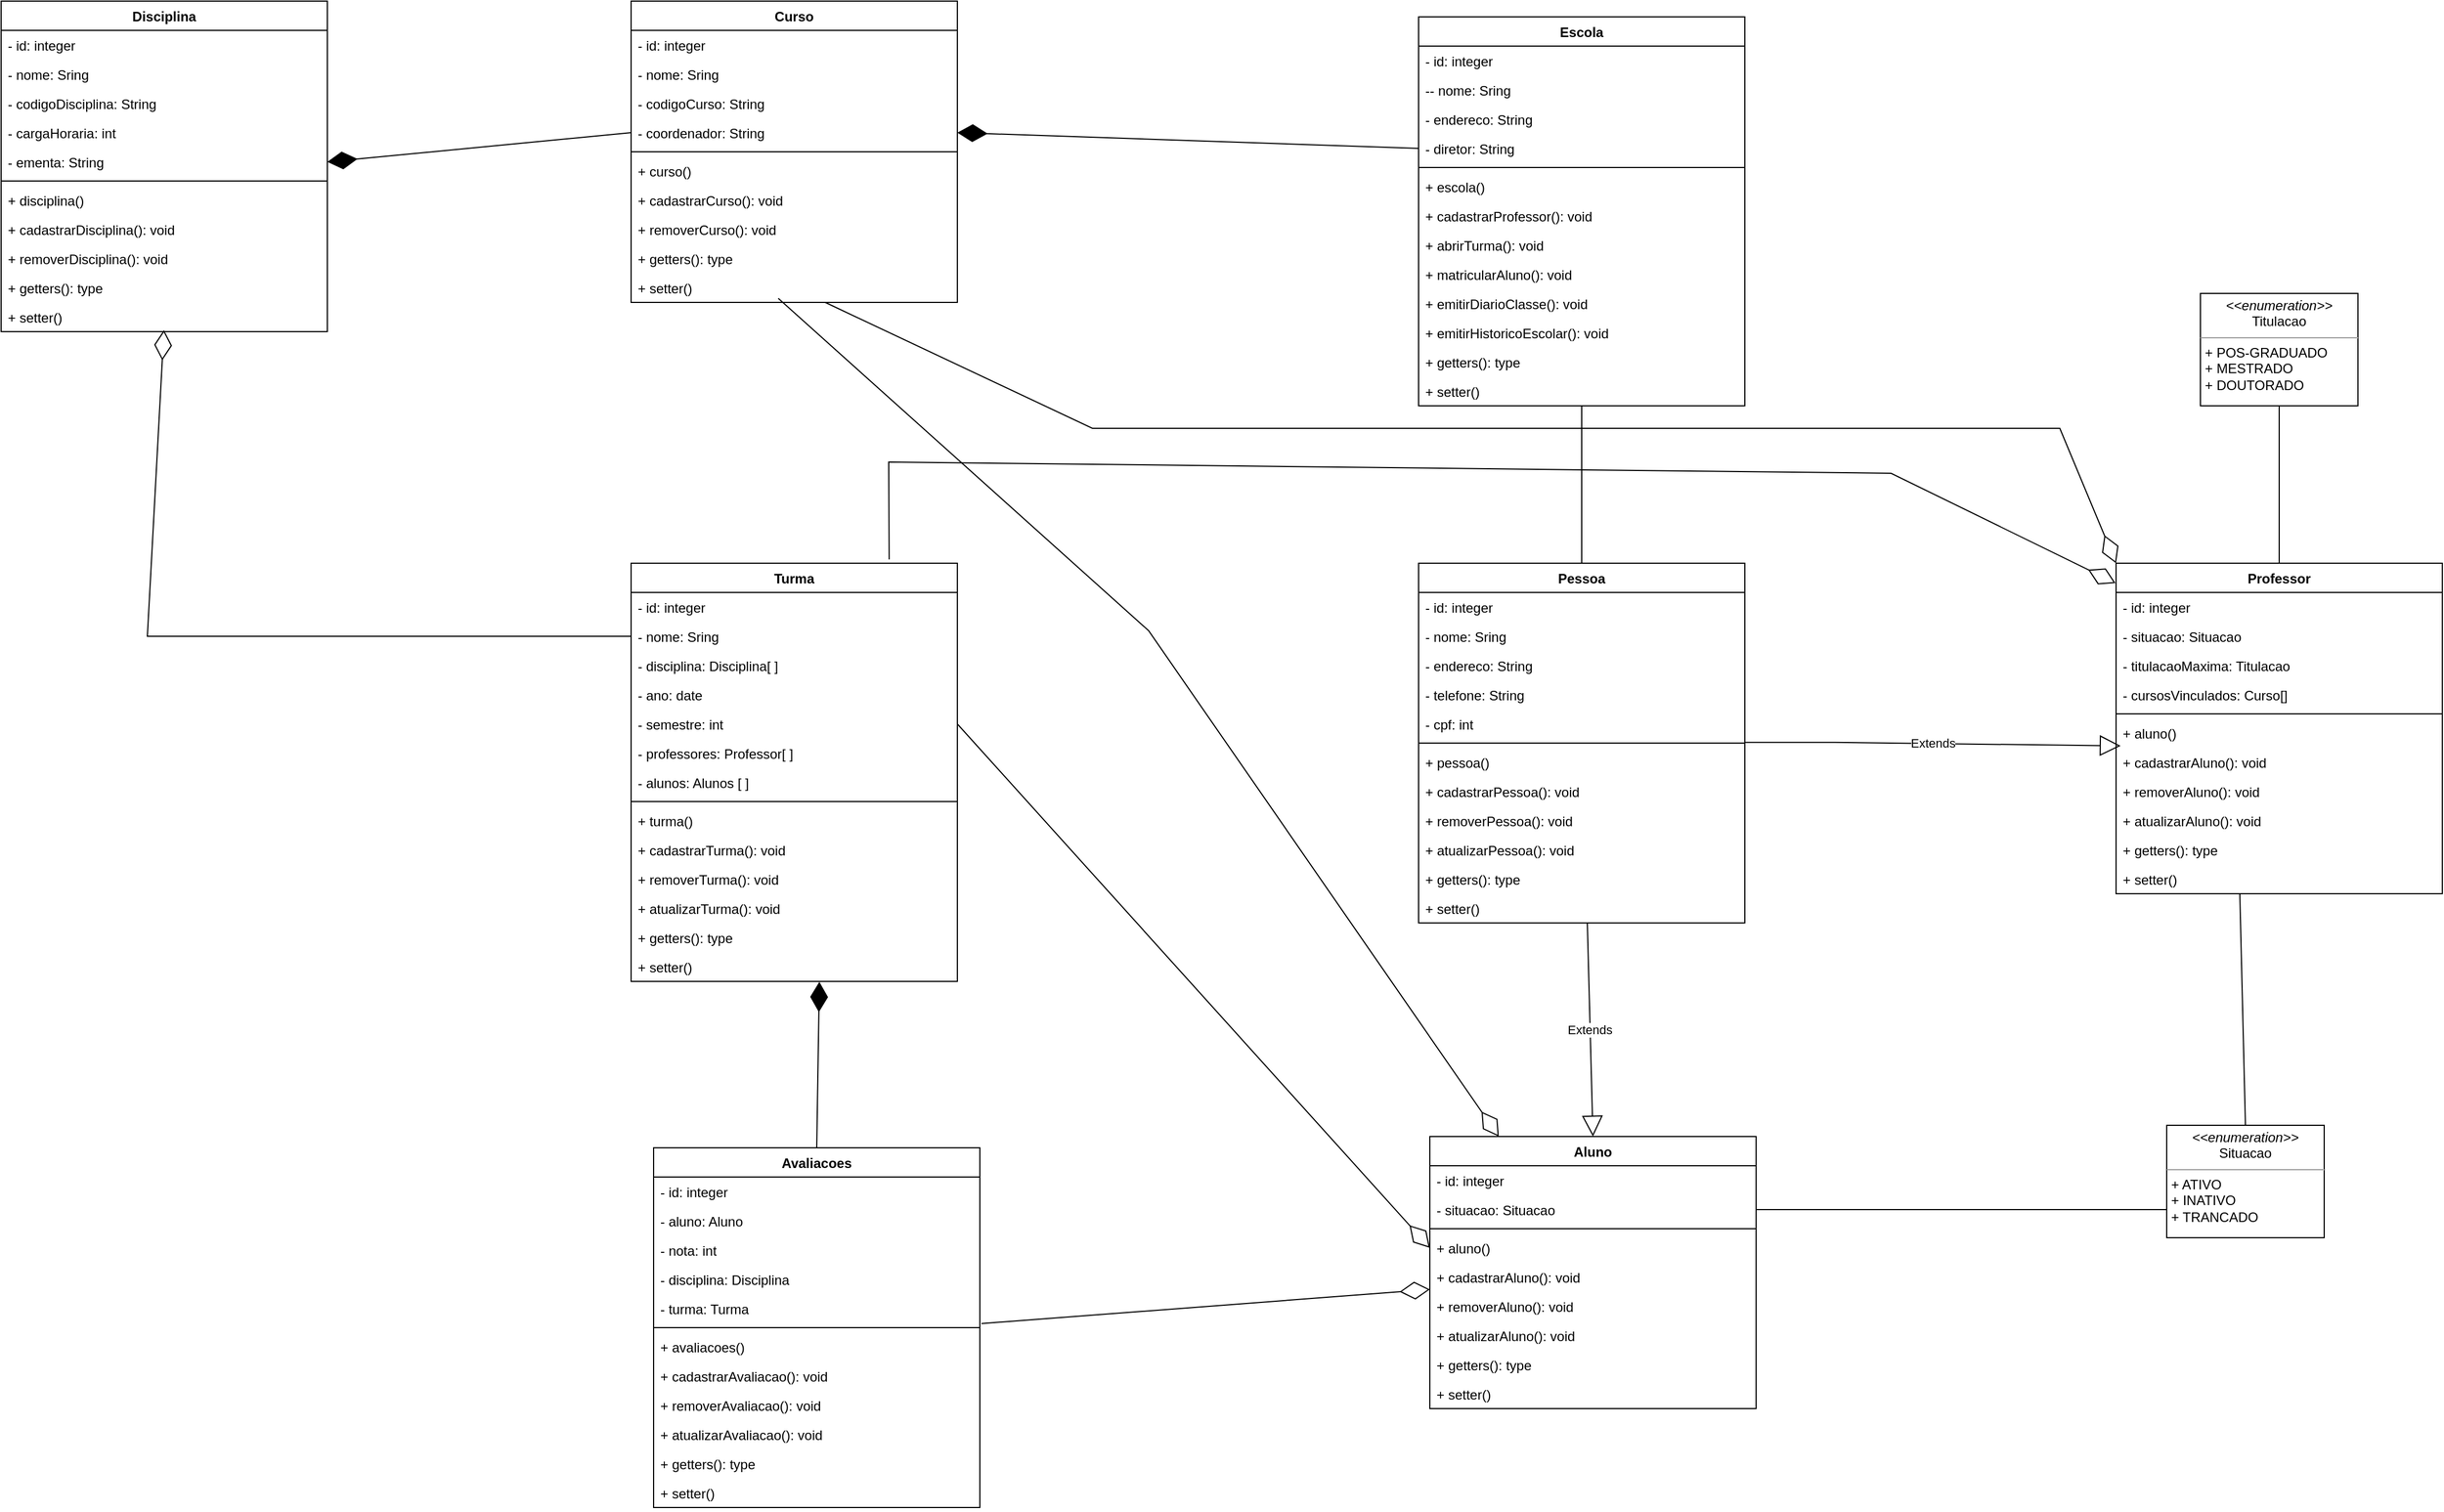 <mxfile version="21.5.2" type="device">
  <diagram name="Página-1" id="QhxQPepaN_eoC2FGGE0R">
    <mxGraphModel dx="2173" dy="-844" grid="1" gridSize="10" guides="1" tooltips="1" connect="1" arrows="1" fold="1" page="1" pageScale="1" pageWidth="827" pageHeight="1169" math="0" shadow="0">
      <root>
        <mxCell id="0" />
        <mxCell id="1" parent="0" />
        <mxCell id="07IjSaZ1a6RE5V9JisgU-1" value="Escola" style="swimlane;fontStyle=1;align=center;verticalAlign=top;childLayout=stackLayout;horizontal=1;startSize=26;horizontalStack=0;resizeParent=1;resizeParentMax=0;resizeLast=0;collapsible=1;marginBottom=0;whiteSpace=wrap;html=1;" vertex="1" parent="1">
          <mxGeometry x="2230" y="2834" width="290" height="346" as="geometry" />
        </mxCell>
        <mxCell id="07IjSaZ1a6RE5V9JisgU-2" value="- id: integer" style="text;strokeColor=none;fillColor=none;align=left;verticalAlign=top;spacingLeft=4;spacingRight=4;overflow=hidden;rotatable=0;points=[[0,0.5],[1,0.5]];portConstraint=eastwest;whiteSpace=wrap;html=1;" vertex="1" parent="07IjSaZ1a6RE5V9JisgU-1">
          <mxGeometry y="26" width="290" height="26" as="geometry" />
        </mxCell>
        <mxCell id="07IjSaZ1a6RE5V9JisgU-3" value="-- nome: Sring" style="text;strokeColor=none;fillColor=none;align=left;verticalAlign=top;spacingLeft=4;spacingRight=4;overflow=hidden;rotatable=0;points=[[0,0.5],[1,0.5]];portConstraint=eastwest;whiteSpace=wrap;html=1;" vertex="1" parent="07IjSaZ1a6RE5V9JisgU-1">
          <mxGeometry y="52" width="290" height="26" as="geometry" />
        </mxCell>
        <mxCell id="07IjSaZ1a6RE5V9JisgU-4" value="- endereco: String" style="text;strokeColor=none;fillColor=none;align=left;verticalAlign=top;spacingLeft=4;spacingRight=4;overflow=hidden;rotatable=0;points=[[0,0.5],[1,0.5]];portConstraint=eastwest;whiteSpace=wrap;html=1;" vertex="1" parent="07IjSaZ1a6RE5V9JisgU-1">
          <mxGeometry y="78" width="290" height="26" as="geometry" />
        </mxCell>
        <mxCell id="07IjSaZ1a6RE5V9JisgU-5" value="- diretor: String" style="text;strokeColor=none;fillColor=none;align=left;verticalAlign=top;spacingLeft=4;spacingRight=4;overflow=hidden;rotatable=0;points=[[0,0.5],[1,0.5]];portConstraint=eastwest;whiteSpace=wrap;html=1;" vertex="1" parent="07IjSaZ1a6RE5V9JisgU-1">
          <mxGeometry y="104" width="290" height="26" as="geometry" />
        </mxCell>
        <mxCell id="07IjSaZ1a6RE5V9JisgU-6" value="" style="line;strokeWidth=1;fillColor=none;align=left;verticalAlign=middle;spacingTop=-1;spacingLeft=3;spacingRight=3;rotatable=0;labelPosition=right;points=[];portConstraint=eastwest;strokeColor=inherit;" vertex="1" parent="07IjSaZ1a6RE5V9JisgU-1">
          <mxGeometry y="130" width="290" height="8" as="geometry" />
        </mxCell>
        <mxCell id="07IjSaZ1a6RE5V9JisgU-7" value="+ escola()" style="text;strokeColor=none;fillColor=none;align=left;verticalAlign=top;spacingLeft=4;spacingRight=4;overflow=hidden;rotatable=0;points=[[0,0.5],[1,0.5]];portConstraint=eastwest;whiteSpace=wrap;html=1;" vertex="1" parent="07IjSaZ1a6RE5V9JisgU-1">
          <mxGeometry y="138" width="290" height="26" as="geometry" />
        </mxCell>
        <mxCell id="07IjSaZ1a6RE5V9JisgU-11" value="+ cadastrarProfessor(): void" style="text;strokeColor=none;fillColor=none;align=left;verticalAlign=top;spacingLeft=4;spacingRight=4;overflow=hidden;rotatable=0;points=[[0,0.5],[1,0.5]];portConstraint=eastwest;whiteSpace=wrap;html=1;" vertex="1" parent="07IjSaZ1a6RE5V9JisgU-1">
          <mxGeometry y="164" width="290" height="26" as="geometry" />
        </mxCell>
        <mxCell id="07IjSaZ1a6RE5V9JisgU-14" value="+ abrirTurma(): void" style="text;strokeColor=none;fillColor=none;align=left;verticalAlign=top;spacingLeft=4;spacingRight=4;overflow=hidden;rotatable=0;points=[[0,0.5],[1,0.5]];portConstraint=eastwest;whiteSpace=wrap;html=1;" vertex="1" parent="07IjSaZ1a6RE5V9JisgU-1">
          <mxGeometry y="190" width="290" height="26" as="geometry" />
        </mxCell>
        <mxCell id="07IjSaZ1a6RE5V9JisgU-15" value="+ matricularAluno(): void" style="text;strokeColor=none;fillColor=none;align=left;verticalAlign=top;spacingLeft=4;spacingRight=4;overflow=hidden;rotatable=0;points=[[0,0.5],[1,0.5]];portConstraint=eastwest;whiteSpace=wrap;html=1;" vertex="1" parent="07IjSaZ1a6RE5V9JisgU-1">
          <mxGeometry y="216" width="290" height="26" as="geometry" />
        </mxCell>
        <mxCell id="07IjSaZ1a6RE5V9JisgU-16" value="+ emitirDiarioClasse(): void" style="text;strokeColor=none;fillColor=none;align=left;verticalAlign=top;spacingLeft=4;spacingRight=4;overflow=hidden;rotatable=0;points=[[0,0.5],[1,0.5]];portConstraint=eastwest;whiteSpace=wrap;html=1;" vertex="1" parent="07IjSaZ1a6RE5V9JisgU-1">
          <mxGeometry y="242" width="290" height="26" as="geometry" />
        </mxCell>
        <mxCell id="07IjSaZ1a6RE5V9JisgU-17" value="+ emitirHistoricoEscolar(): void" style="text;strokeColor=none;fillColor=none;align=left;verticalAlign=top;spacingLeft=4;spacingRight=4;overflow=hidden;rotatable=0;points=[[0,0.5],[1,0.5]];portConstraint=eastwest;whiteSpace=wrap;html=1;" vertex="1" parent="07IjSaZ1a6RE5V9JisgU-1">
          <mxGeometry y="268" width="290" height="26" as="geometry" />
        </mxCell>
        <mxCell id="07IjSaZ1a6RE5V9JisgU-12" value="+ getters(): type" style="text;strokeColor=none;fillColor=none;align=left;verticalAlign=top;spacingLeft=4;spacingRight=4;overflow=hidden;rotatable=0;points=[[0,0.5],[1,0.5]];portConstraint=eastwest;whiteSpace=wrap;html=1;" vertex="1" parent="07IjSaZ1a6RE5V9JisgU-1">
          <mxGeometry y="294" width="290" height="26" as="geometry" />
        </mxCell>
        <mxCell id="07IjSaZ1a6RE5V9JisgU-13" value="+ setter()" style="text;strokeColor=none;fillColor=none;align=left;verticalAlign=top;spacingLeft=4;spacingRight=4;overflow=hidden;rotatable=0;points=[[0,0.5],[1,0.5]];portConstraint=eastwest;whiteSpace=wrap;html=1;" vertex="1" parent="07IjSaZ1a6RE5V9JisgU-1">
          <mxGeometry y="320" width="290" height="26" as="geometry" />
        </mxCell>
        <mxCell id="07IjSaZ1a6RE5V9JisgU-18" value="Curso" style="swimlane;fontStyle=1;align=center;verticalAlign=top;childLayout=stackLayout;horizontal=1;startSize=26;horizontalStack=0;resizeParent=1;resizeParentMax=0;resizeLast=0;collapsible=1;marginBottom=0;whiteSpace=wrap;html=1;" vertex="1" parent="1">
          <mxGeometry x="1530" y="2820" width="290" height="268" as="geometry" />
        </mxCell>
        <mxCell id="07IjSaZ1a6RE5V9JisgU-19" value="- id: integer" style="text;strokeColor=none;fillColor=none;align=left;verticalAlign=top;spacingLeft=4;spacingRight=4;overflow=hidden;rotatable=0;points=[[0,0.5],[1,0.5]];portConstraint=eastwest;whiteSpace=wrap;html=1;" vertex="1" parent="07IjSaZ1a6RE5V9JisgU-18">
          <mxGeometry y="26" width="290" height="26" as="geometry" />
        </mxCell>
        <mxCell id="07IjSaZ1a6RE5V9JisgU-20" value="- nome: Sring" style="text;strokeColor=none;fillColor=none;align=left;verticalAlign=top;spacingLeft=4;spacingRight=4;overflow=hidden;rotatable=0;points=[[0,0.5],[1,0.5]];portConstraint=eastwest;whiteSpace=wrap;html=1;" vertex="1" parent="07IjSaZ1a6RE5V9JisgU-18">
          <mxGeometry y="52" width="290" height="26" as="geometry" />
        </mxCell>
        <mxCell id="07IjSaZ1a6RE5V9JisgU-21" value="- codigoCurso: String" style="text;strokeColor=none;fillColor=none;align=left;verticalAlign=top;spacingLeft=4;spacingRight=4;overflow=hidden;rotatable=0;points=[[0,0.5],[1,0.5]];portConstraint=eastwest;whiteSpace=wrap;html=1;" vertex="1" parent="07IjSaZ1a6RE5V9JisgU-18">
          <mxGeometry y="78" width="290" height="26" as="geometry" />
        </mxCell>
        <mxCell id="07IjSaZ1a6RE5V9JisgU-22" value="- coordenador: String" style="text;strokeColor=none;fillColor=none;align=left;verticalAlign=top;spacingLeft=4;spacingRight=4;overflow=hidden;rotatable=0;points=[[0,0.5],[1,0.5]];portConstraint=eastwest;whiteSpace=wrap;html=1;" vertex="1" parent="07IjSaZ1a6RE5V9JisgU-18">
          <mxGeometry y="104" width="290" height="26" as="geometry" />
        </mxCell>
        <mxCell id="07IjSaZ1a6RE5V9JisgU-23" value="" style="line;strokeWidth=1;fillColor=none;align=left;verticalAlign=middle;spacingTop=-1;spacingLeft=3;spacingRight=3;rotatable=0;labelPosition=right;points=[];portConstraint=eastwest;strokeColor=inherit;" vertex="1" parent="07IjSaZ1a6RE5V9JisgU-18">
          <mxGeometry y="130" width="290" height="8" as="geometry" />
        </mxCell>
        <mxCell id="07IjSaZ1a6RE5V9JisgU-24" value="+ curso()" style="text;strokeColor=none;fillColor=none;align=left;verticalAlign=top;spacingLeft=4;spacingRight=4;overflow=hidden;rotatable=0;points=[[0,0.5],[1,0.5]];portConstraint=eastwest;whiteSpace=wrap;html=1;" vertex="1" parent="07IjSaZ1a6RE5V9JisgU-18">
          <mxGeometry y="138" width="290" height="26" as="geometry" />
        </mxCell>
        <mxCell id="07IjSaZ1a6RE5V9JisgU-25" value="+ cadastrarCurso(): void" style="text;strokeColor=none;fillColor=none;align=left;verticalAlign=top;spacingLeft=4;spacingRight=4;overflow=hidden;rotatable=0;points=[[0,0.5],[1,0.5]];portConstraint=eastwest;whiteSpace=wrap;html=1;" vertex="1" parent="07IjSaZ1a6RE5V9JisgU-18">
          <mxGeometry y="164" width="290" height="26" as="geometry" />
        </mxCell>
        <mxCell id="07IjSaZ1a6RE5V9JisgU-26" value="+ removerCurso(): void" style="text;strokeColor=none;fillColor=none;align=left;verticalAlign=top;spacingLeft=4;spacingRight=4;overflow=hidden;rotatable=0;points=[[0,0.5],[1,0.5]];portConstraint=eastwest;whiteSpace=wrap;html=1;" vertex="1" parent="07IjSaZ1a6RE5V9JisgU-18">
          <mxGeometry y="190" width="290" height="26" as="geometry" />
        </mxCell>
        <mxCell id="07IjSaZ1a6RE5V9JisgU-29" value="+ getters(): type" style="text;strokeColor=none;fillColor=none;align=left;verticalAlign=top;spacingLeft=4;spacingRight=4;overflow=hidden;rotatable=0;points=[[0,0.5],[1,0.5]];portConstraint=eastwest;whiteSpace=wrap;html=1;" vertex="1" parent="07IjSaZ1a6RE5V9JisgU-18">
          <mxGeometry y="216" width="290" height="26" as="geometry" />
        </mxCell>
        <mxCell id="07IjSaZ1a6RE5V9JisgU-30" value="+ setter()" style="text;strokeColor=none;fillColor=none;align=left;verticalAlign=top;spacingLeft=4;spacingRight=4;overflow=hidden;rotatable=0;points=[[0,0.5],[1,0.5]];portConstraint=eastwest;whiteSpace=wrap;html=1;" vertex="1" parent="07IjSaZ1a6RE5V9JisgU-18">
          <mxGeometry y="242" width="290" height="26" as="geometry" />
        </mxCell>
        <mxCell id="07IjSaZ1a6RE5V9JisgU-31" value="Disciplina" style="swimlane;fontStyle=1;align=center;verticalAlign=top;childLayout=stackLayout;horizontal=1;startSize=26;horizontalStack=0;resizeParent=1;resizeParentMax=0;resizeLast=0;collapsible=1;marginBottom=0;whiteSpace=wrap;html=1;" vertex="1" parent="1">
          <mxGeometry x="970" y="2820" width="290" height="294" as="geometry" />
        </mxCell>
        <mxCell id="07IjSaZ1a6RE5V9JisgU-32" value="- id: integer" style="text;strokeColor=none;fillColor=none;align=left;verticalAlign=top;spacingLeft=4;spacingRight=4;overflow=hidden;rotatable=0;points=[[0,0.5],[1,0.5]];portConstraint=eastwest;whiteSpace=wrap;html=1;" vertex="1" parent="07IjSaZ1a6RE5V9JisgU-31">
          <mxGeometry y="26" width="290" height="26" as="geometry" />
        </mxCell>
        <mxCell id="07IjSaZ1a6RE5V9JisgU-33" value="- nome: Sring" style="text;strokeColor=none;fillColor=none;align=left;verticalAlign=top;spacingLeft=4;spacingRight=4;overflow=hidden;rotatable=0;points=[[0,0.5],[1,0.5]];portConstraint=eastwest;whiteSpace=wrap;html=1;" vertex="1" parent="07IjSaZ1a6RE5V9JisgU-31">
          <mxGeometry y="52" width="290" height="26" as="geometry" />
        </mxCell>
        <mxCell id="07IjSaZ1a6RE5V9JisgU-34" value="- codigoDisciplina: String" style="text;strokeColor=none;fillColor=none;align=left;verticalAlign=top;spacingLeft=4;spacingRight=4;overflow=hidden;rotatable=0;points=[[0,0.5],[1,0.5]];portConstraint=eastwest;whiteSpace=wrap;html=1;" vertex="1" parent="07IjSaZ1a6RE5V9JisgU-31">
          <mxGeometry y="78" width="290" height="26" as="geometry" />
        </mxCell>
        <mxCell id="07IjSaZ1a6RE5V9JisgU-35" value="- cargaHoraria: int" style="text;strokeColor=none;fillColor=none;align=left;verticalAlign=top;spacingLeft=4;spacingRight=4;overflow=hidden;rotatable=0;points=[[0,0.5],[1,0.5]];portConstraint=eastwest;whiteSpace=wrap;html=1;" vertex="1" parent="07IjSaZ1a6RE5V9JisgU-31">
          <mxGeometry y="104" width="290" height="26" as="geometry" />
        </mxCell>
        <mxCell id="07IjSaZ1a6RE5V9JisgU-42" value="- ementa: String" style="text;strokeColor=none;fillColor=none;align=left;verticalAlign=top;spacingLeft=4;spacingRight=4;overflow=hidden;rotatable=0;points=[[0,0.5],[1,0.5]];portConstraint=eastwest;whiteSpace=wrap;html=1;" vertex="1" parent="07IjSaZ1a6RE5V9JisgU-31">
          <mxGeometry y="130" width="290" height="26" as="geometry" />
        </mxCell>
        <mxCell id="07IjSaZ1a6RE5V9JisgU-36" value="" style="line;strokeWidth=1;fillColor=none;align=left;verticalAlign=middle;spacingTop=-1;spacingLeft=3;spacingRight=3;rotatable=0;labelPosition=right;points=[];portConstraint=eastwest;strokeColor=inherit;" vertex="1" parent="07IjSaZ1a6RE5V9JisgU-31">
          <mxGeometry y="156" width="290" height="8" as="geometry" />
        </mxCell>
        <mxCell id="07IjSaZ1a6RE5V9JisgU-37" value="+ disciplina()" style="text;strokeColor=none;fillColor=none;align=left;verticalAlign=top;spacingLeft=4;spacingRight=4;overflow=hidden;rotatable=0;points=[[0,0.5],[1,0.5]];portConstraint=eastwest;whiteSpace=wrap;html=1;" vertex="1" parent="07IjSaZ1a6RE5V9JisgU-31">
          <mxGeometry y="164" width="290" height="26" as="geometry" />
        </mxCell>
        <mxCell id="07IjSaZ1a6RE5V9JisgU-38" value="+ cadastrarDisciplina(): void" style="text;strokeColor=none;fillColor=none;align=left;verticalAlign=top;spacingLeft=4;spacingRight=4;overflow=hidden;rotatable=0;points=[[0,0.5],[1,0.5]];portConstraint=eastwest;whiteSpace=wrap;html=1;" vertex="1" parent="07IjSaZ1a6RE5V9JisgU-31">
          <mxGeometry y="190" width="290" height="26" as="geometry" />
        </mxCell>
        <mxCell id="07IjSaZ1a6RE5V9JisgU-39" value="+ removerDisciplina(): void" style="text;strokeColor=none;fillColor=none;align=left;verticalAlign=top;spacingLeft=4;spacingRight=4;overflow=hidden;rotatable=0;points=[[0,0.5],[1,0.5]];portConstraint=eastwest;whiteSpace=wrap;html=1;" vertex="1" parent="07IjSaZ1a6RE5V9JisgU-31">
          <mxGeometry y="216" width="290" height="26" as="geometry" />
        </mxCell>
        <mxCell id="07IjSaZ1a6RE5V9JisgU-40" value="+ getters(): type" style="text;strokeColor=none;fillColor=none;align=left;verticalAlign=top;spacingLeft=4;spacingRight=4;overflow=hidden;rotatable=0;points=[[0,0.5],[1,0.5]];portConstraint=eastwest;whiteSpace=wrap;html=1;" vertex="1" parent="07IjSaZ1a6RE5V9JisgU-31">
          <mxGeometry y="242" width="290" height="26" as="geometry" />
        </mxCell>
        <mxCell id="07IjSaZ1a6RE5V9JisgU-41" value="+ setter()" style="text;strokeColor=none;fillColor=none;align=left;verticalAlign=top;spacingLeft=4;spacingRight=4;overflow=hidden;rotatable=0;points=[[0,0.5],[1,0.5]];portConstraint=eastwest;whiteSpace=wrap;html=1;" vertex="1" parent="07IjSaZ1a6RE5V9JisgU-31">
          <mxGeometry y="268" width="290" height="26" as="geometry" />
        </mxCell>
        <mxCell id="07IjSaZ1a6RE5V9JisgU-43" value="Aluno" style="swimlane;fontStyle=1;align=center;verticalAlign=top;childLayout=stackLayout;horizontal=1;startSize=26;horizontalStack=0;resizeParent=1;resizeParentMax=0;resizeLast=0;collapsible=1;marginBottom=0;whiteSpace=wrap;html=1;" vertex="1" parent="1">
          <mxGeometry x="2240" y="3830" width="290" height="242" as="geometry" />
        </mxCell>
        <mxCell id="07IjSaZ1a6RE5V9JisgU-44" value="- id: integer" style="text;strokeColor=none;fillColor=none;align=left;verticalAlign=top;spacingLeft=4;spacingRight=4;overflow=hidden;rotatable=0;points=[[0,0.5],[1,0.5]];portConstraint=eastwest;whiteSpace=wrap;html=1;" vertex="1" parent="07IjSaZ1a6RE5V9JisgU-43">
          <mxGeometry y="26" width="290" height="26" as="geometry" />
        </mxCell>
        <mxCell id="07IjSaZ1a6RE5V9JisgU-55" value="- situacao: Situacao" style="text;strokeColor=none;fillColor=none;align=left;verticalAlign=top;spacingLeft=4;spacingRight=4;overflow=hidden;rotatable=0;points=[[0,0.5],[1,0.5]];portConstraint=eastwest;whiteSpace=wrap;html=1;" vertex="1" parent="07IjSaZ1a6RE5V9JisgU-43">
          <mxGeometry y="52" width="290" height="26" as="geometry" />
        </mxCell>
        <mxCell id="07IjSaZ1a6RE5V9JisgU-49" value="" style="line;strokeWidth=1;fillColor=none;align=left;verticalAlign=middle;spacingTop=-1;spacingLeft=3;spacingRight=3;rotatable=0;labelPosition=right;points=[];portConstraint=eastwest;strokeColor=inherit;" vertex="1" parent="07IjSaZ1a6RE5V9JisgU-43">
          <mxGeometry y="78" width="290" height="8" as="geometry" />
        </mxCell>
        <mxCell id="07IjSaZ1a6RE5V9JisgU-50" value="+ aluno()" style="text;strokeColor=none;fillColor=none;align=left;verticalAlign=top;spacingLeft=4;spacingRight=4;overflow=hidden;rotatable=0;points=[[0,0.5],[1,0.5]];portConstraint=eastwest;whiteSpace=wrap;html=1;" vertex="1" parent="07IjSaZ1a6RE5V9JisgU-43">
          <mxGeometry y="86" width="290" height="26" as="geometry" />
        </mxCell>
        <mxCell id="07IjSaZ1a6RE5V9JisgU-51" value="+ cadastrarAluno(): void" style="text;strokeColor=none;fillColor=none;align=left;verticalAlign=top;spacingLeft=4;spacingRight=4;overflow=hidden;rotatable=0;points=[[0,0.5],[1,0.5]];portConstraint=eastwest;whiteSpace=wrap;html=1;" vertex="1" parent="07IjSaZ1a6RE5V9JisgU-43">
          <mxGeometry y="112" width="290" height="26" as="geometry" />
        </mxCell>
        <mxCell id="07IjSaZ1a6RE5V9JisgU-52" value="+ removerAluno(): void" style="text;strokeColor=none;fillColor=none;align=left;verticalAlign=top;spacingLeft=4;spacingRight=4;overflow=hidden;rotatable=0;points=[[0,0.5],[1,0.5]];portConstraint=eastwest;whiteSpace=wrap;html=1;" vertex="1" parent="07IjSaZ1a6RE5V9JisgU-43">
          <mxGeometry y="138" width="290" height="26" as="geometry" />
        </mxCell>
        <mxCell id="07IjSaZ1a6RE5V9JisgU-58" value="+ atualizarAluno(): void" style="text;strokeColor=none;fillColor=none;align=left;verticalAlign=top;spacingLeft=4;spacingRight=4;overflow=hidden;rotatable=0;points=[[0,0.5],[1,0.5]];portConstraint=eastwest;whiteSpace=wrap;html=1;" vertex="1" parent="07IjSaZ1a6RE5V9JisgU-43">
          <mxGeometry y="164" width="290" height="26" as="geometry" />
        </mxCell>
        <mxCell id="07IjSaZ1a6RE5V9JisgU-53" value="+ getters(): type" style="text;strokeColor=none;fillColor=none;align=left;verticalAlign=top;spacingLeft=4;spacingRight=4;overflow=hidden;rotatable=0;points=[[0,0.5],[1,0.5]];portConstraint=eastwest;whiteSpace=wrap;html=1;" vertex="1" parent="07IjSaZ1a6RE5V9JisgU-43">
          <mxGeometry y="190" width="290" height="26" as="geometry" />
        </mxCell>
        <mxCell id="07IjSaZ1a6RE5V9JisgU-54" value="+ setter()" style="text;strokeColor=none;fillColor=none;align=left;verticalAlign=top;spacingLeft=4;spacingRight=4;overflow=hidden;rotatable=0;points=[[0,0.5],[1,0.5]];portConstraint=eastwest;whiteSpace=wrap;html=1;" vertex="1" parent="07IjSaZ1a6RE5V9JisgU-43">
          <mxGeometry y="216" width="290" height="26" as="geometry" />
        </mxCell>
        <mxCell id="07IjSaZ1a6RE5V9JisgU-56" value="&lt;p style=&quot;margin:0px;margin-top:4px;text-align:center;&quot;&gt;&lt;i&gt;&amp;lt;&amp;lt;enumeration&amp;gt;&amp;gt;&lt;/i&gt;&lt;br&gt;Situacao&lt;/p&gt;&lt;hr size=&quot;1&quot;&gt;&lt;p style=&quot;margin:0px;margin-left:4px;&quot;&gt;+ ATIVO&lt;br&gt;&lt;/p&gt;&lt;p style=&quot;margin:0px;margin-left:4px;&quot;&gt;+ INATIVO&lt;br&gt;+ TRANCADO&lt;/p&gt;&lt;p style=&quot;margin:0px;margin-left:4px;&quot;&gt;&lt;br&gt;&lt;/p&gt;&lt;p style=&quot;margin:0px;margin-left:4px;&quot;&gt;&lt;br&gt;&lt;/p&gt;" style="verticalAlign=top;align=left;overflow=fill;fontSize=12;fontFamily=Helvetica;html=1;whiteSpace=wrap;" vertex="1" parent="1">
          <mxGeometry x="2895" y="3820" width="140" height="100" as="geometry" />
        </mxCell>
        <mxCell id="07IjSaZ1a6RE5V9JisgU-59" value="Pessoa" style="swimlane;fontStyle=1;align=center;verticalAlign=top;childLayout=stackLayout;horizontal=1;startSize=26;horizontalStack=0;resizeParent=1;resizeParentMax=0;resizeLast=0;collapsible=1;marginBottom=0;whiteSpace=wrap;html=1;" vertex="1" parent="1">
          <mxGeometry x="2230" y="3320" width="290" height="320" as="geometry" />
        </mxCell>
        <mxCell id="07IjSaZ1a6RE5V9JisgU-60" value="- id: integer" style="text;strokeColor=none;fillColor=none;align=left;verticalAlign=top;spacingLeft=4;spacingRight=4;overflow=hidden;rotatable=0;points=[[0,0.5],[1,0.5]];portConstraint=eastwest;whiteSpace=wrap;html=1;" vertex="1" parent="07IjSaZ1a6RE5V9JisgU-59">
          <mxGeometry y="26" width="290" height="26" as="geometry" />
        </mxCell>
        <mxCell id="07IjSaZ1a6RE5V9JisgU-61" value="- nome: Sring" style="text;strokeColor=none;fillColor=none;align=left;verticalAlign=top;spacingLeft=4;spacingRight=4;overflow=hidden;rotatable=0;points=[[0,0.5],[1,0.5]];portConstraint=eastwest;whiteSpace=wrap;html=1;" vertex="1" parent="07IjSaZ1a6RE5V9JisgU-59">
          <mxGeometry y="52" width="290" height="26" as="geometry" />
        </mxCell>
        <mxCell id="07IjSaZ1a6RE5V9JisgU-62" value="- endereco: String" style="text;strokeColor=none;fillColor=none;align=left;verticalAlign=top;spacingLeft=4;spacingRight=4;overflow=hidden;rotatable=0;points=[[0,0.5],[1,0.5]];portConstraint=eastwest;whiteSpace=wrap;html=1;" vertex="1" parent="07IjSaZ1a6RE5V9JisgU-59">
          <mxGeometry y="78" width="290" height="26" as="geometry" />
        </mxCell>
        <mxCell id="07IjSaZ1a6RE5V9JisgU-63" value="- telefone: String" style="text;strokeColor=none;fillColor=none;align=left;verticalAlign=top;spacingLeft=4;spacingRight=4;overflow=hidden;rotatable=0;points=[[0,0.5],[1,0.5]];portConstraint=eastwest;whiteSpace=wrap;html=1;" vertex="1" parent="07IjSaZ1a6RE5V9JisgU-59">
          <mxGeometry y="104" width="290" height="26" as="geometry" />
        </mxCell>
        <mxCell id="07IjSaZ1a6RE5V9JisgU-64" value="- cpf: int" style="text;strokeColor=none;fillColor=none;align=left;verticalAlign=top;spacingLeft=4;spacingRight=4;overflow=hidden;rotatable=0;points=[[0,0.5],[1,0.5]];portConstraint=eastwest;whiteSpace=wrap;html=1;" vertex="1" parent="07IjSaZ1a6RE5V9JisgU-59">
          <mxGeometry y="130" width="290" height="26" as="geometry" />
        </mxCell>
        <mxCell id="07IjSaZ1a6RE5V9JisgU-66" value="" style="line;strokeWidth=1;fillColor=none;align=left;verticalAlign=middle;spacingTop=-1;spacingLeft=3;spacingRight=3;rotatable=0;labelPosition=right;points=[];portConstraint=eastwest;strokeColor=inherit;" vertex="1" parent="07IjSaZ1a6RE5V9JisgU-59">
          <mxGeometry y="156" width="290" height="8" as="geometry" />
        </mxCell>
        <mxCell id="07IjSaZ1a6RE5V9JisgU-67" value="+ pessoa()" style="text;strokeColor=none;fillColor=none;align=left;verticalAlign=top;spacingLeft=4;spacingRight=4;overflow=hidden;rotatable=0;points=[[0,0.5],[1,0.5]];portConstraint=eastwest;whiteSpace=wrap;html=1;" vertex="1" parent="07IjSaZ1a6RE5V9JisgU-59">
          <mxGeometry y="164" width="290" height="26" as="geometry" />
        </mxCell>
        <mxCell id="07IjSaZ1a6RE5V9JisgU-68" value="+ cadastrarPessoa(): void" style="text;strokeColor=none;fillColor=none;align=left;verticalAlign=top;spacingLeft=4;spacingRight=4;overflow=hidden;rotatable=0;points=[[0,0.5],[1,0.5]];portConstraint=eastwest;whiteSpace=wrap;html=1;" vertex="1" parent="07IjSaZ1a6RE5V9JisgU-59">
          <mxGeometry y="190" width="290" height="26" as="geometry" />
        </mxCell>
        <mxCell id="07IjSaZ1a6RE5V9JisgU-69" value="+ removerPessoa(): void" style="text;strokeColor=none;fillColor=none;align=left;verticalAlign=top;spacingLeft=4;spacingRight=4;overflow=hidden;rotatable=0;points=[[0,0.5],[1,0.5]];portConstraint=eastwest;whiteSpace=wrap;html=1;" vertex="1" parent="07IjSaZ1a6RE5V9JisgU-59">
          <mxGeometry y="216" width="290" height="26" as="geometry" />
        </mxCell>
        <mxCell id="07IjSaZ1a6RE5V9JisgU-70" value="+ atualizarPessoa(): void" style="text;strokeColor=none;fillColor=none;align=left;verticalAlign=top;spacingLeft=4;spacingRight=4;overflow=hidden;rotatable=0;points=[[0,0.5],[1,0.5]];portConstraint=eastwest;whiteSpace=wrap;html=1;" vertex="1" parent="07IjSaZ1a6RE5V9JisgU-59">
          <mxGeometry y="242" width="290" height="26" as="geometry" />
        </mxCell>
        <mxCell id="07IjSaZ1a6RE5V9JisgU-71" value="+ getters(): type" style="text;strokeColor=none;fillColor=none;align=left;verticalAlign=top;spacingLeft=4;spacingRight=4;overflow=hidden;rotatable=0;points=[[0,0.5],[1,0.5]];portConstraint=eastwest;whiteSpace=wrap;html=1;" vertex="1" parent="07IjSaZ1a6RE5V9JisgU-59">
          <mxGeometry y="268" width="290" height="26" as="geometry" />
        </mxCell>
        <mxCell id="07IjSaZ1a6RE5V9JisgU-72" value="+ setter()" style="text;strokeColor=none;fillColor=none;align=left;verticalAlign=top;spacingLeft=4;spacingRight=4;overflow=hidden;rotatable=0;points=[[0,0.5],[1,0.5]];portConstraint=eastwest;whiteSpace=wrap;html=1;" vertex="1" parent="07IjSaZ1a6RE5V9JisgU-59">
          <mxGeometry y="294" width="290" height="26" as="geometry" />
        </mxCell>
        <mxCell id="07IjSaZ1a6RE5V9JisgU-122" value="Extends" style="endArrow=block;endSize=16;endFill=0;html=1;rounded=0;entryX=0.5;entryY=0;entryDx=0;entryDy=0;" edge="1" parent="07IjSaZ1a6RE5V9JisgU-59" target="07IjSaZ1a6RE5V9JisgU-43">
          <mxGeometry width="160" relative="1" as="geometry">
            <mxPoint x="150" y="320" as="sourcePoint" />
            <mxPoint x="484" y="322.59" as="targetPoint" />
            <Array as="points" />
          </mxGeometry>
        </mxCell>
        <mxCell id="07IjSaZ1a6RE5V9JisgU-73" value="Professor" style="swimlane;fontStyle=1;align=center;verticalAlign=top;childLayout=stackLayout;horizontal=1;startSize=26;horizontalStack=0;resizeParent=1;resizeParentMax=0;resizeLast=0;collapsible=1;marginBottom=0;whiteSpace=wrap;html=1;" vertex="1" parent="1">
          <mxGeometry x="2850" y="3320" width="290" height="294" as="geometry" />
        </mxCell>
        <mxCell id="07IjSaZ1a6RE5V9JisgU-74" value="- id: integer" style="text;strokeColor=none;fillColor=none;align=left;verticalAlign=top;spacingLeft=4;spacingRight=4;overflow=hidden;rotatable=0;points=[[0,0.5],[1,0.5]];portConstraint=eastwest;whiteSpace=wrap;html=1;" vertex="1" parent="07IjSaZ1a6RE5V9JisgU-73">
          <mxGeometry y="26" width="290" height="26" as="geometry" />
        </mxCell>
        <mxCell id="07IjSaZ1a6RE5V9JisgU-75" value="- situacao: Situacao" style="text;strokeColor=none;fillColor=none;align=left;verticalAlign=top;spacingLeft=4;spacingRight=4;overflow=hidden;rotatable=0;points=[[0,0.5],[1,0.5]];portConstraint=eastwest;whiteSpace=wrap;html=1;" vertex="1" parent="07IjSaZ1a6RE5V9JisgU-73">
          <mxGeometry y="52" width="290" height="26" as="geometry" />
        </mxCell>
        <mxCell id="07IjSaZ1a6RE5V9JisgU-83" value="- titulacaoMaxima: Titulacao" style="text;strokeColor=none;fillColor=none;align=left;verticalAlign=top;spacingLeft=4;spacingRight=4;overflow=hidden;rotatable=0;points=[[0,0.5],[1,0.5]];portConstraint=eastwest;whiteSpace=wrap;html=1;" vertex="1" parent="07IjSaZ1a6RE5V9JisgU-73">
          <mxGeometry y="78" width="290" height="26" as="geometry" />
        </mxCell>
        <mxCell id="07IjSaZ1a6RE5V9JisgU-84" value="- cursosVinculados: Curso[]" style="text;strokeColor=none;fillColor=none;align=left;verticalAlign=top;spacingLeft=4;spacingRight=4;overflow=hidden;rotatable=0;points=[[0,0.5],[1,0.5]];portConstraint=eastwest;whiteSpace=wrap;html=1;" vertex="1" parent="07IjSaZ1a6RE5V9JisgU-73">
          <mxGeometry y="104" width="290" height="26" as="geometry" />
        </mxCell>
        <mxCell id="07IjSaZ1a6RE5V9JisgU-76" value="" style="line;strokeWidth=1;fillColor=none;align=left;verticalAlign=middle;spacingTop=-1;spacingLeft=3;spacingRight=3;rotatable=0;labelPosition=right;points=[];portConstraint=eastwest;strokeColor=inherit;" vertex="1" parent="07IjSaZ1a6RE5V9JisgU-73">
          <mxGeometry y="130" width="290" height="8" as="geometry" />
        </mxCell>
        <mxCell id="07IjSaZ1a6RE5V9JisgU-77" value="+ aluno()" style="text;strokeColor=none;fillColor=none;align=left;verticalAlign=top;spacingLeft=4;spacingRight=4;overflow=hidden;rotatable=0;points=[[0,0.5],[1,0.5]];portConstraint=eastwest;whiteSpace=wrap;html=1;" vertex="1" parent="07IjSaZ1a6RE5V9JisgU-73">
          <mxGeometry y="138" width="290" height="26" as="geometry" />
        </mxCell>
        <mxCell id="07IjSaZ1a6RE5V9JisgU-78" value="+ cadastrarAluno(): void" style="text;strokeColor=none;fillColor=none;align=left;verticalAlign=top;spacingLeft=4;spacingRight=4;overflow=hidden;rotatable=0;points=[[0,0.5],[1,0.5]];portConstraint=eastwest;whiteSpace=wrap;html=1;" vertex="1" parent="07IjSaZ1a6RE5V9JisgU-73">
          <mxGeometry y="164" width="290" height="26" as="geometry" />
        </mxCell>
        <mxCell id="07IjSaZ1a6RE5V9JisgU-79" value="+ removerAluno(): void" style="text;strokeColor=none;fillColor=none;align=left;verticalAlign=top;spacingLeft=4;spacingRight=4;overflow=hidden;rotatable=0;points=[[0,0.5],[1,0.5]];portConstraint=eastwest;whiteSpace=wrap;html=1;" vertex="1" parent="07IjSaZ1a6RE5V9JisgU-73">
          <mxGeometry y="190" width="290" height="26" as="geometry" />
        </mxCell>
        <mxCell id="07IjSaZ1a6RE5V9JisgU-80" value="+ atualizarAluno(): void" style="text;strokeColor=none;fillColor=none;align=left;verticalAlign=top;spacingLeft=4;spacingRight=4;overflow=hidden;rotatable=0;points=[[0,0.5],[1,0.5]];portConstraint=eastwest;whiteSpace=wrap;html=1;" vertex="1" parent="07IjSaZ1a6RE5V9JisgU-73">
          <mxGeometry y="216" width="290" height="26" as="geometry" />
        </mxCell>
        <mxCell id="07IjSaZ1a6RE5V9JisgU-81" value="+ getters(): type" style="text;strokeColor=none;fillColor=none;align=left;verticalAlign=top;spacingLeft=4;spacingRight=4;overflow=hidden;rotatable=0;points=[[0,0.5],[1,0.5]];portConstraint=eastwest;whiteSpace=wrap;html=1;" vertex="1" parent="07IjSaZ1a6RE5V9JisgU-73">
          <mxGeometry y="242" width="290" height="26" as="geometry" />
        </mxCell>
        <mxCell id="07IjSaZ1a6RE5V9JisgU-82" value="+ setter()" style="text;strokeColor=none;fillColor=none;align=left;verticalAlign=top;spacingLeft=4;spacingRight=4;overflow=hidden;rotatable=0;points=[[0,0.5],[1,0.5]];portConstraint=eastwest;whiteSpace=wrap;html=1;" vertex="1" parent="07IjSaZ1a6RE5V9JisgU-73">
          <mxGeometry y="268" width="290" height="26" as="geometry" />
        </mxCell>
        <mxCell id="07IjSaZ1a6RE5V9JisgU-85" value="&lt;p style=&quot;margin:0px;margin-top:4px;text-align:center;&quot;&gt;&lt;i&gt;&amp;lt;&amp;lt;enumeration&amp;gt;&amp;gt;&lt;/i&gt;&lt;br&gt;Titulacao&lt;/p&gt;&lt;hr size=&quot;1&quot;&gt;&lt;p style=&quot;margin:0px;margin-left:4px;&quot;&gt;+ POS-GRADUADO&lt;br&gt;&lt;/p&gt;&lt;p style=&quot;margin:0px;margin-left:4px;&quot;&gt;+ MESTRADO&lt;br&gt;+ DOUTORADO&lt;/p&gt;&lt;p style=&quot;margin:0px;margin-left:4px;&quot;&gt;&lt;br&gt;&lt;/p&gt;&lt;p style=&quot;margin:0px;margin-left:4px;&quot;&gt;&lt;br&gt;&lt;/p&gt;" style="verticalAlign=top;align=left;overflow=fill;fontSize=12;fontFamily=Helvetica;html=1;whiteSpace=wrap;" vertex="1" parent="1">
          <mxGeometry x="2925" y="3080" width="140" height="100" as="geometry" />
        </mxCell>
        <mxCell id="07IjSaZ1a6RE5V9JisgU-86" value="Turma" style="swimlane;fontStyle=1;align=center;verticalAlign=top;childLayout=stackLayout;horizontal=1;startSize=26;horizontalStack=0;resizeParent=1;resizeParentMax=0;resizeLast=0;collapsible=1;marginBottom=0;whiteSpace=wrap;html=1;" vertex="1" parent="1">
          <mxGeometry x="1530" y="3320" width="290" height="372" as="geometry" />
        </mxCell>
        <mxCell id="07IjSaZ1a6RE5V9JisgU-87" value="- id: integer" style="text;strokeColor=none;fillColor=none;align=left;verticalAlign=top;spacingLeft=4;spacingRight=4;overflow=hidden;rotatable=0;points=[[0,0.5],[1,0.5]];portConstraint=eastwest;whiteSpace=wrap;html=1;" vertex="1" parent="07IjSaZ1a6RE5V9JisgU-86">
          <mxGeometry y="26" width="290" height="26" as="geometry" />
        </mxCell>
        <mxCell id="07IjSaZ1a6RE5V9JisgU-88" value="- nome: Sring" style="text;strokeColor=none;fillColor=none;align=left;verticalAlign=top;spacingLeft=4;spacingRight=4;overflow=hidden;rotatable=0;points=[[0,0.5],[1,0.5]];portConstraint=eastwest;whiteSpace=wrap;html=1;" vertex="1" parent="07IjSaZ1a6RE5V9JisgU-86">
          <mxGeometry y="52" width="290" height="26" as="geometry" />
        </mxCell>
        <mxCell id="07IjSaZ1a6RE5V9JisgU-89" value="- disciplina: Disciplina[ ]" style="text;strokeColor=none;fillColor=none;align=left;verticalAlign=top;spacingLeft=4;spacingRight=4;overflow=hidden;rotatable=0;points=[[0,0.5],[1,0.5]];portConstraint=eastwest;whiteSpace=wrap;html=1;" vertex="1" parent="07IjSaZ1a6RE5V9JisgU-86">
          <mxGeometry y="78" width="290" height="26" as="geometry" />
        </mxCell>
        <mxCell id="07IjSaZ1a6RE5V9JisgU-90" value="- ano: date" style="text;strokeColor=none;fillColor=none;align=left;verticalAlign=top;spacingLeft=4;spacingRight=4;overflow=hidden;rotatable=0;points=[[0,0.5],[1,0.5]];portConstraint=eastwest;whiteSpace=wrap;html=1;" vertex="1" parent="07IjSaZ1a6RE5V9JisgU-86">
          <mxGeometry y="104" width="290" height="26" as="geometry" />
        </mxCell>
        <mxCell id="07IjSaZ1a6RE5V9JisgU-99" value="- semestre: int" style="text;strokeColor=none;fillColor=none;align=left;verticalAlign=top;spacingLeft=4;spacingRight=4;overflow=hidden;rotatable=0;points=[[0,0.5],[1,0.5]];portConstraint=eastwest;whiteSpace=wrap;html=1;" vertex="1" parent="07IjSaZ1a6RE5V9JisgU-86">
          <mxGeometry y="130" width="290" height="26" as="geometry" />
        </mxCell>
        <mxCell id="07IjSaZ1a6RE5V9JisgU-100" value="- professores: Professor[ ]&amp;nbsp;" style="text;strokeColor=none;fillColor=none;align=left;verticalAlign=top;spacingLeft=4;spacingRight=4;overflow=hidden;rotatable=0;points=[[0,0.5],[1,0.5]];portConstraint=eastwest;whiteSpace=wrap;html=1;" vertex="1" parent="07IjSaZ1a6RE5V9JisgU-86">
          <mxGeometry y="156" width="290" height="26" as="geometry" />
        </mxCell>
        <mxCell id="07IjSaZ1a6RE5V9JisgU-101" value="- alunos: Alunos [ ]&amp;nbsp;" style="text;strokeColor=none;fillColor=none;align=left;verticalAlign=top;spacingLeft=4;spacingRight=4;overflow=hidden;rotatable=0;points=[[0,0.5],[1,0.5]];portConstraint=eastwest;whiteSpace=wrap;html=1;" vertex="1" parent="07IjSaZ1a6RE5V9JisgU-86">
          <mxGeometry y="182" width="290" height="26" as="geometry" />
        </mxCell>
        <mxCell id="07IjSaZ1a6RE5V9JisgU-92" value="" style="line;strokeWidth=1;fillColor=none;align=left;verticalAlign=middle;spacingTop=-1;spacingLeft=3;spacingRight=3;rotatable=0;labelPosition=right;points=[];portConstraint=eastwest;strokeColor=inherit;" vertex="1" parent="07IjSaZ1a6RE5V9JisgU-86">
          <mxGeometry y="208" width="290" height="8" as="geometry" />
        </mxCell>
        <mxCell id="07IjSaZ1a6RE5V9JisgU-93" value="+ turma()" style="text;strokeColor=none;fillColor=none;align=left;verticalAlign=top;spacingLeft=4;spacingRight=4;overflow=hidden;rotatable=0;points=[[0,0.5],[1,0.5]];portConstraint=eastwest;whiteSpace=wrap;html=1;" vertex="1" parent="07IjSaZ1a6RE5V9JisgU-86">
          <mxGeometry y="216" width="290" height="26" as="geometry" />
        </mxCell>
        <mxCell id="07IjSaZ1a6RE5V9JisgU-94" value="+ cadastrarTurma(): void" style="text;strokeColor=none;fillColor=none;align=left;verticalAlign=top;spacingLeft=4;spacingRight=4;overflow=hidden;rotatable=0;points=[[0,0.5],[1,0.5]];portConstraint=eastwest;whiteSpace=wrap;html=1;" vertex="1" parent="07IjSaZ1a6RE5V9JisgU-86">
          <mxGeometry y="242" width="290" height="26" as="geometry" />
        </mxCell>
        <mxCell id="07IjSaZ1a6RE5V9JisgU-95" value="+ removerTurma(): void" style="text;strokeColor=none;fillColor=none;align=left;verticalAlign=top;spacingLeft=4;spacingRight=4;overflow=hidden;rotatable=0;points=[[0,0.5],[1,0.5]];portConstraint=eastwest;whiteSpace=wrap;html=1;" vertex="1" parent="07IjSaZ1a6RE5V9JisgU-86">
          <mxGeometry y="268" width="290" height="26" as="geometry" />
        </mxCell>
        <mxCell id="07IjSaZ1a6RE5V9JisgU-96" value="+ atualizarTurma(): void" style="text;strokeColor=none;fillColor=none;align=left;verticalAlign=top;spacingLeft=4;spacingRight=4;overflow=hidden;rotatable=0;points=[[0,0.5],[1,0.5]];portConstraint=eastwest;whiteSpace=wrap;html=1;" vertex="1" parent="07IjSaZ1a6RE5V9JisgU-86">
          <mxGeometry y="294" width="290" height="26" as="geometry" />
        </mxCell>
        <mxCell id="07IjSaZ1a6RE5V9JisgU-97" value="+ getters(): type" style="text;strokeColor=none;fillColor=none;align=left;verticalAlign=top;spacingLeft=4;spacingRight=4;overflow=hidden;rotatable=0;points=[[0,0.5],[1,0.5]];portConstraint=eastwest;whiteSpace=wrap;html=1;" vertex="1" parent="07IjSaZ1a6RE5V9JisgU-86">
          <mxGeometry y="320" width="290" height="26" as="geometry" />
        </mxCell>
        <mxCell id="07IjSaZ1a6RE5V9JisgU-98" value="+ setter()" style="text;strokeColor=none;fillColor=none;align=left;verticalAlign=top;spacingLeft=4;spacingRight=4;overflow=hidden;rotatable=0;points=[[0,0.5],[1,0.5]];portConstraint=eastwest;whiteSpace=wrap;html=1;" vertex="1" parent="07IjSaZ1a6RE5V9JisgU-86">
          <mxGeometry y="346" width="290" height="26" as="geometry" />
        </mxCell>
        <mxCell id="07IjSaZ1a6RE5V9JisgU-102" value="Avaliacoes" style="swimlane;fontStyle=1;align=center;verticalAlign=top;childLayout=stackLayout;horizontal=1;startSize=26;horizontalStack=0;resizeParent=1;resizeParentMax=0;resizeLast=0;collapsible=1;marginBottom=0;whiteSpace=wrap;html=1;" vertex="1" parent="1">
          <mxGeometry x="1550" y="3840" width="290" height="320" as="geometry" />
        </mxCell>
        <mxCell id="07IjSaZ1a6RE5V9JisgU-103" value="- id: integer" style="text;strokeColor=none;fillColor=none;align=left;verticalAlign=top;spacingLeft=4;spacingRight=4;overflow=hidden;rotatable=0;points=[[0,0.5],[1,0.5]];portConstraint=eastwest;whiteSpace=wrap;html=1;" vertex="1" parent="07IjSaZ1a6RE5V9JisgU-102">
          <mxGeometry y="26" width="290" height="26" as="geometry" />
        </mxCell>
        <mxCell id="07IjSaZ1a6RE5V9JisgU-104" value="- aluno: Aluno" style="text;strokeColor=none;fillColor=none;align=left;verticalAlign=top;spacingLeft=4;spacingRight=4;overflow=hidden;rotatable=0;points=[[0,0.5],[1,0.5]];portConstraint=eastwest;whiteSpace=wrap;html=1;" vertex="1" parent="07IjSaZ1a6RE5V9JisgU-102">
          <mxGeometry y="52" width="290" height="26" as="geometry" />
        </mxCell>
        <mxCell id="07IjSaZ1a6RE5V9JisgU-105" value="- nota: int" style="text;strokeColor=none;fillColor=none;align=left;verticalAlign=top;spacingLeft=4;spacingRight=4;overflow=hidden;rotatable=0;points=[[0,0.5],[1,0.5]];portConstraint=eastwest;whiteSpace=wrap;html=1;" vertex="1" parent="07IjSaZ1a6RE5V9JisgU-102">
          <mxGeometry y="78" width="290" height="26" as="geometry" />
        </mxCell>
        <mxCell id="07IjSaZ1a6RE5V9JisgU-116" value="- disciplina: Disciplina" style="text;strokeColor=none;fillColor=none;align=left;verticalAlign=top;spacingLeft=4;spacingRight=4;overflow=hidden;rotatable=0;points=[[0,0.5],[1,0.5]];portConstraint=eastwest;whiteSpace=wrap;html=1;" vertex="1" parent="07IjSaZ1a6RE5V9JisgU-102">
          <mxGeometry y="104" width="290" height="26" as="geometry" />
        </mxCell>
        <mxCell id="07IjSaZ1a6RE5V9JisgU-115" value="- turma: Turma" style="text;strokeColor=none;fillColor=none;align=left;verticalAlign=top;spacingLeft=4;spacingRight=4;overflow=hidden;rotatable=0;points=[[0,0.5],[1,0.5]];portConstraint=eastwest;whiteSpace=wrap;html=1;" vertex="1" parent="07IjSaZ1a6RE5V9JisgU-102">
          <mxGeometry y="130" width="290" height="26" as="geometry" />
        </mxCell>
        <mxCell id="07IjSaZ1a6RE5V9JisgU-107" value="" style="line;strokeWidth=1;fillColor=none;align=left;verticalAlign=middle;spacingTop=-1;spacingLeft=3;spacingRight=3;rotatable=0;labelPosition=right;points=[];portConstraint=eastwest;strokeColor=inherit;" vertex="1" parent="07IjSaZ1a6RE5V9JisgU-102">
          <mxGeometry y="156" width="290" height="8" as="geometry" />
        </mxCell>
        <mxCell id="07IjSaZ1a6RE5V9JisgU-108" value="+ avaliacoes()" style="text;strokeColor=none;fillColor=none;align=left;verticalAlign=top;spacingLeft=4;spacingRight=4;overflow=hidden;rotatable=0;points=[[0,0.5],[1,0.5]];portConstraint=eastwest;whiteSpace=wrap;html=1;" vertex="1" parent="07IjSaZ1a6RE5V9JisgU-102">
          <mxGeometry y="164" width="290" height="26" as="geometry" />
        </mxCell>
        <mxCell id="07IjSaZ1a6RE5V9JisgU-109" value="+ cadastrarAvaliacao(): void" style="text;strokeColor=none;fillColor=none;align=left;verticalAlign=top;spacingLeft=4;spacingRight=4;overflow=hidden;rotatable=0;points=[[0,0.5],[1,0.5]];portConstraint=eastwest;whiteSpace=wrap;html=1;" vertex="1" parent="07IjSaZ1a6RE5V9JisgU-102">
          <mxGeometry y="190" width="290" height="26" as="geometry" />
        </mxCell>
        <mxCell id="07IjSaZ1a6RE5V9JisgU-110" value="+ removerAvaliacao(): void" style="text;strokeColor=none;fillColor=none;align=left;verticalAlign=top;spacingLeft=4;spacingRight=4;overflow=hidden;rotatable=0;points=[[0,0.5],[1,0.5]];portConstraint=eastwest;whiteSpace=wrap;html=1;" vertex="1" parent="07IjSaZ1a6RE5V9JisgU-102">
          <mxGeometry y="216" width="290" height="26" as="geometry" />
        </mxCell>
        <mxCell id="07IjSaZ1a6RE5V9JisgU-111" value="+ atualizarAvaliacao(): void" style="text;strokeColor=none;fillColor=none;align=left;verticalAlign=top;spacingLeft=4;spacingRight=4;overflow=hidden;rotatable=0;points=[[0,0.5],[1,0.5]];portConstraint=eastwest;whiteSpace=wrap;html=1;" vertex="1" parent="07IjSaZ1a6RE5V9JisgU-102">
          <mxGeometry y="242" width="290" height="26" as="geometry" />
        </mxCell>
        <mxCell id="07IjSaZ1a6RE5V9JisgU-112" value="+ getters(): type" style="text;strokeColor=none;fillColor=none;align=left;verticalAlign=top;spacingLeft=4;spacingRight=4;overflow=hidden;rotatable=0;points=[[0,0.5],[1,0.5]];portConstraint=eastwest;whiteSpace=wrap;html=1;" vertex="1" parent="07IjSaZ1a6RE5V9JisgU-102">
          <mxGeometry y="268" width="290" height="26" as="geometry" />
        </mxCell>
        <mxCell id="07IjSaZ1a6RE5V9JisgU-113" value="+ setter()" style="text;strokeColor=none;fillColor=none;align=left;verticalAlign=top;spacingLeft=4;spacingRight=4;overflow=hidden;rotatable=0;points=[[0,0.5],[1,0.5]];portConstraint=eastwest;whiteSpace=wrap;html=1;" vertex="1" parent="07IjSaZ1a6RE5V9JisgU-102">
          <mxGeometry y="294" width="290" height="26" as="geometry" />
        </mxCell>
        <mxCell id="07IjSaZ1a6RE5V9JisgU-121" value="Extends" style="endArrow=block;endSize=16;endFill=0;html=1;rounded=0;entryX=0.014;entryY=-0.059;entryDx=0;entryDy=0;entryPerimeter=0;" edge="1" parent="1" target="07IjSaZ1a6RE5V9JisgU-78">
          <mxGeometry width="160" relative="1" as="geometry">
            <mxPoint x="2520" y="3479.41" as="sourcePoint" />
            <mxPoint x="2680" y="3479.41" as="targetPoint" />
            <Array as="points">
              <mxPoint x="2600" y="3479.41" />
            </Array>
          </mxGeometry>
        </mxCell>
        <mxCell id="07IjSaZ1a6RE5V9JisgU-123" value="" style="endArrow=none;html=1;rounded=0;entryX=0.5;entryY=0;entryDx=0;entryDy=0;exitX=0.5;exitY=1;exitDx=0;exitDy=0;" edge="1" parent="1" source="07IjSaZ1a6RE5V9JisgU-85" target="07IjSaZ1a6RE5V9JisgU-73">
          <mxGeometry relative="1" as="geometry">
            <mxPoint x="3040" y="3239" as="sourcePoint" />
            <mxPoint x="3280" y="3320" as="targetPoint" />
          </mxGeometry>
        </mxCell>
        <mxCell id="07IjSaZ1a6RE5V9JisgU-124" value="" style="endArrow=none;html=1;rounded=0;entryX=0;entryY=0.75;entryDx=0;entryDy=0;exitX=1;exitY=0.5;exitDx=0;exitDy=0;" edge="1" parent="1" source="07IjSaZ1a6RE5V9JisgU-55" target="07IjSaZ1a6RE5V9JisgU-56">
          <mxGeometry relative="1" as="geometry">
            <mxPoint x="2720" y="3660" as="sourcePoint" />
            <mxPoint x="2720" y="3800" as="targetPoint" />
          </mxGeometry>
        </mxCell>
        <mxCell id="07IjSaZ1a6RE5V9JisgU-125" value="" style="endArrow=none;html=1;rounded=0;exitX=1;exitY=0.5;exitDx=0;exitDy=0;entryX=0.5;entryY=0;entryDx=0;entryDy=0;" edge="1" parent="1" target="07IjSaZ1a6RE5V9JisgU-56">
          <mxGeometry relative="1" as="geometry">
            <mxPoint x="2960" y="3614" as="sourcePoint" />
            <mxPoint x="2980" y="3740" as="targetPoint" />
          </mxGeometry>
        </mxCell>
        <mxCell id="07IjSaZ1a6RE5V9JisgU-126" value="" style="endArrow=none;html=1;rounded=0;entryX=0.5;entryY=0;entryDx=0;entryDy=0;" edge="1" parent="1" source="07IjSaZ1a6RE5V9JisgU-13" target="07IjSaZ1a6RE5V9JisgU-59">
          <mxGeometry relative="1" as="geometry">
            <mxPoint x="2375" y="3210" as="sourcePoint" />
            <mxPoint x="2374.41" y="3316" as="targetPoint" />
          </mxGeometry>
        </mxCell>
        <mxCell id="07IjSaZ1a6RE5V9JisgU-128" value="" style="endArrow=diamondThin;endFill=1;endSize=24;html=1;rounded=0;exitX=0;exitY=0.5;exitDx=0;exitDy=0;entryX=1;entryY=0.5;entryDx=0;entryDy=0;" edge="1" parent="1" source="07IjSaZ1a6RE5V9JisgU-5" target="07IjSaZ1a6RE5V9JisgU-22">
          <mxGeometry width="160" relative="1" as="geometry">
            <mxPoint x="1880" y="3100" as="sourcePoint" />
            <mxPoint x="2040" y="3100" as="targetPoint" />
          </mxGeometry>
        </mxCell>
        <mxCell id="07IjSaZ1a6RE5V9JisgU-129" value="" style="endArrow=diamondThin;endFill=1;endSize=24;html=1;rounded=0;exitX=0;exitY=0.5;exitDx=0;exitDy=0;entryX=1;entryY=0.5;entryDx=0;entryDy=0;" edge="1" parent="1" source="07IjSaZ1a6RE5V9JisgU-22" target="07IjSaZ1a6RE5V9JisgU-42">
          <mxGeometry width="160" relative="1" as="geometry">
            <mxPoint x="1300" y="3060" as="sourcePoint" />
            <mxPoint x="1460" y="3060" as="targetPoint" />
          </mxGeometry>
        </mxCell>
        <mxCell id="07IjSaZ1a6RE5V9JisgU-132" value="" style="endArrow=diamondThin;endFill=0;endSize=24;html=1;rounded=0;entryX=0;entryY=0;entryDx=0;entryDy=0;" edge="1" parent="1" source="07IjSaZ1a6RE5V9JisgU-30" target="07IjSaZ1a6RE5V9JisgU-73">
          <mxGeometry width="160" relative="1" as="geometry">
            <mxPoint x="2080" y="3190" as="sourcePoint" />
            <mxPoint x="2874.471" y="3210" as="targetPoint" />
            <Array as="points">
              <mxPoint x="1940" y="3200" />
              <mxPoint x="2800" y="3200" />
            </Array>
          </mxGeometry>
        </mxCell>
        <mxCell id="07IjSaZ1a6RE5V9JisgU-133" value="" style="endArrow=diamondThin;endFill=0;endSize=24;html=1;rounded=0;exitX=0.451;exitY=0.86;exitDx=0;exitDy=0;exitPerimeter=0;" edge="1" parent="1" source="07IjSaZ1a6RE5V9JisgU-30" target="07IjSaZ1a6RE5V9JisgU-43">
          <mxGeometry width="160" relative="1" as="geometry">
            <mxPoint x="1620" y="3080" as="sourcePoint" />
            <mxPoint x="2100" y="3380" as="targetPoint" />
            <Array as="points">
              <mxPoint x="1990" y="3380" />
            </Array>
          </mxGeometry>
        </mxCell>
        <mxCell id="07IjSaZ1a6RE5V9JisgU-134" value="" style="endArrow=diamondThin;endFill=0;endSize=24;html=1;rounded=0;exitX=0;exitY=0.5;exitDx=0;exitDy=0;entryX=0.499;entryY=0.946;entryDx=0;entryDy=0;entryPerimeter=0;" edge="1" parent="1" source="07IjSaZ1a6RE5V9JisgU-88" target="07IjSaZ1a6RE5V9JisgU-41">
          <mxGeometry width="160" relative="1" as="geometry">
            <mxPoint x="1340" y="3140" as="sourcePoint" />
            <mxPoint x="1500" y="3140" as="targetPoint" />
            <Array as="points">
              <mxPoint x="1100" y="3385" />
            </Array>
          </mxGeometry>
        </mxCell>
        <mxCell id="07IjSaZ1a6RE5V9JisgU-135" value="" style="endArrow=diamondThin;endFill=0;endSize=24;html=1;rounded=0;exitX=1;exitY=0.5;exitDx=0;exitDy=0;entryX=0;entryY=0.5;entryDx=0;entryDy=0;" edge="1" parent="1" source="07IjSaZ1a6RE5V9JisgU-99" target="07IjSaZ1a6RE5V9JisgU-50">
          <mxGeometry width="160" relative="1" as="geometry">
            <mxPoint x="2040" y="3640" as="sourcePoint" />
            <mxPoint x="2100" y="3730" as="targetPoint" />
          </mxGeometry>
        </mxCell>
        <mxCell id="07IjSaZ1a6RE5V9JisgU-136" value="" style="endArrow=diamondThin;endFill=1;endSize=24;html=1;rounded=0;entryX=0.577;entryY=1.014;entryDx=0;entryDy=0;entryPerimeter=0;exitX=0.5;exitY=0;exitDx=0;exitDy=0;" edge="1" parent="1" source="07IjSaZ1a6RE5V9JisgU-102" target="07IjSaZ1a6RE5V9JisgU-98">
          <mxGeometry width="160" relative="1" as="geometry">
            <mxPoint x="1605" y="3750" as="sourcePoint" />
            <mxPoint x="1765" y="3750" as="targetPoint" />
          </mxGeometry>
        </mxCell>
        <mxCell id="07IjSaZ1a6RE5V9JisgU-137" value="" style="endArrow=diamondThin;endFill=0;endSize=24;html=1;rounded=0;exitX=1.005;exitY=1.014;exitDx=0;exitDy=0;exitPerimeter=0;" edge="1" parent="1" source="07IjSaZ1a6RE5V9JisgU-115" target="07IjSaZ1a6RE5V9JisgU-51">
          <mxGeometry width="160" relative="1" as="geometry">
            <mxPoint x="1870" y="3930" as="sourcePoint" />
            <mxPoint x="2030" y="3930" as="targetPoint" />
          </mxGeometry>
        </mxCell>
        <mxCell id="07IjSaZ1a6RE5V9JisgU-138" value="" style="endArrow=diamondThin;endFill=0;endSize=24;html=1;rounded=0;exitX=0.791;exitY=-0.009;exitDx=0;exitDy=0;exitPerimeter=0;entryX=-0.002;entryY=0.06;entryDx=0;entryDy=0;entryPerimeter=0;" edge="1" parent="1" source="07IjSaZ1a6RE5V9JisgU-86" target="07IjSaZ1a6RE5V9JisgU-73">
          <mxGeometry width="160" relative="1" as="geometry">
            <mxPoint x="1960" y="3400" as="sourcePoint" />
            <mxPoint x="2120" y="3400" as="targetPoint" />
            <Array as="points">
              <mxPoint x="1759" y="3230" />
              <mxPoint x="2650" y="3240" />
            </Array>
          </mxGeometry>
        </mxCell>
      </root>
    </mxGraphModel>
  </diagram>
</mxfile>
